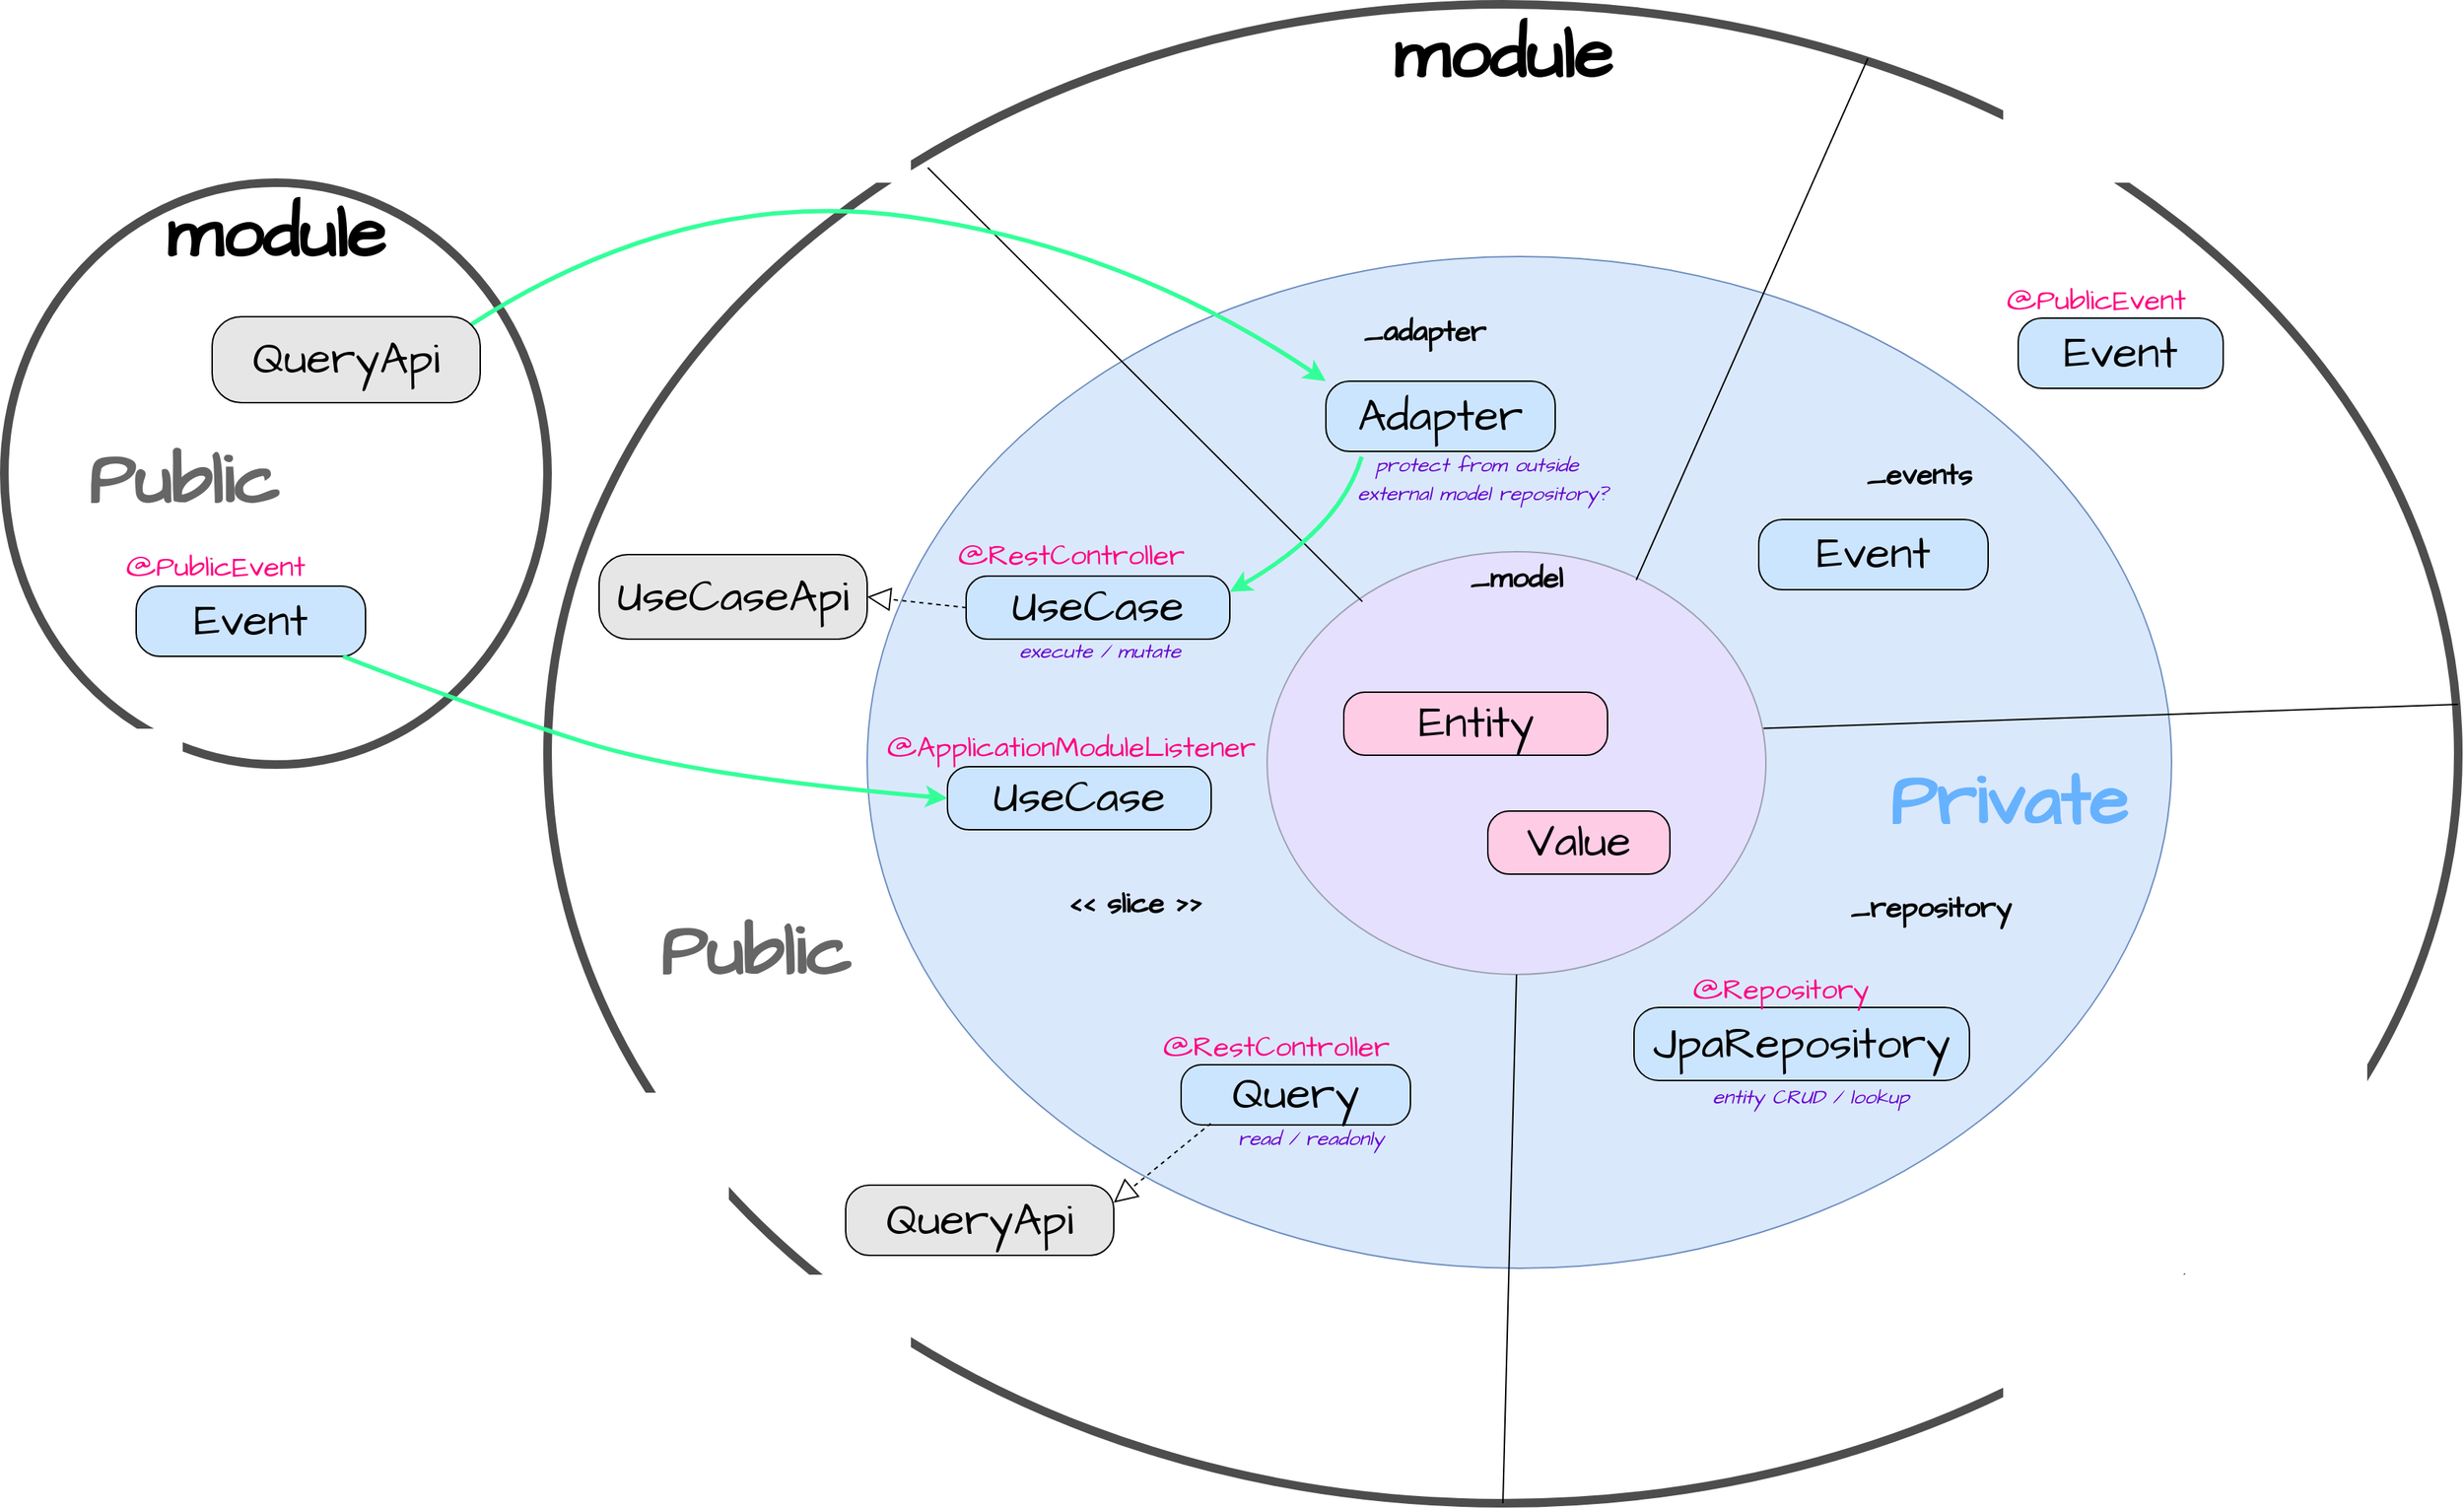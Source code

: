 <mxfile version="22.1.22" type="embed">
  <diagram name="Page-1" id="BS05QQEQ3LIuvcSA-pld">
    <mxGraphModel dx="2098" dy="1313" grid="0" gridSize="10" guides="1" tooltips="1" connect="1" arrows="1" fold="1" page="0" pageScale="1" pageWidth="850" pageHeight="1100" math="0" shadow="0">
      <root>
        <mxCell id="0" />
        <mxCell id="1" parent="0" />
        <mxCell id="50" value="&lt;font color=&quot;#000000&quot;&gt;&lt;b&gt;module&lt;/b&gt;&lt;/font&gt;" style="ellipse;whiteSpace=wrap;html=1;fillColor=none;verticalAlign=top;strokeWidth=6;fontFamily=Architects Daughter;fontSource=https%3A%2F%2Ffonts.googleapis.com%2Fcss%3Ffamily%3DArchitects%2BDaughter;fontSize=50;fontColor=#4D4D4D;strokeColor=#4D4D4D;" parent="1" vertex="1">
          <mxGeometry x="-218" y="-25" width="1333" height="1046" as="geometry" />
        </mxCell>
        <mxCell id="51" value="" style="ellipse;whiteSpace=wrap;html=1;fillColor=#dae8fc;verticalAlign=top;strokeColor=#6c8ebf;strokeWidth=1;fontFamily=Architects Daughter;fontSource=https%3A%2F%2Ffonts.googleapis.com%2Fcss%3Ffamily%3DArchitects%2BDaughter;fillStyle=solid;" parent="1" vertex="1">
          <mxGeometry x="5" y="151" width="910" height="706" as="geometry" />
        </mxCell>
        <mxCell id="52" value="&lt;b&gt;_model&lt;/b&gt;" style="ellipse;whiteSpace=wrap;html=1;verticalAlign=top;fillColor=#FFCCFF;strokeColor=#000000;opacity=30;fontSize=20;fontFamily=Architects Daughter;fontSource=https%3A%2F%2Ffonts.googleapis.com%2Fcss%3Ffamily%3DArchitects%2BDaughter;" parent="1" vertex="1">
          <mxGeometry x="284" y="357" width="348" height="295" as="geometry" />
        </mxCell>
        <mxCell id="53" value="" style="endArrow=none;html=1;rounded=0;exitX=0.74;exitY=0.067;exitDx=0;exitDy=0;exitPerimeter=0;entryX=0.691;entryY=0.036;entryDx=0;entryDy=0;entryPerimeter=0;strokeWidth=1;fontFamily=Architects Daughter;fontSource=https%3A%2F%2Ffonts.googleapis.com%2Fcss%3Ffamily%3DArchitects%2BDaughter;" parent="1" source="52" target="50" edge="1">
          <mxGeometry width="50" height="50" relative="1" as="geometry">
            <mxPoint x="826" y="469" as="sourcePoint" />
            <mxPoint x="876" y="419" as="targetPoint" />
          </mxGeometry>
        </mxCell>
        <mxCell id="54" value="" style="endArrow=none;html=1;rounded=0;exitX=0.5;exitY=1;exitDx=0;exitDy=0;entryX=0.5;entryY=1;entryDx=0;entryDy=0;strokeWidth=1;fontFamily=Architects Daughter;fontSource=https%3A%2F%2Ffonts.googleapis.com%2Fcss%3Ffamily%3DArchitects%2BDaughter;" parent="1" source="52" target="50" edge="1">
          <mxGeometry width="50" height="50" relative="1" as="geometry">
            <mxPoint x="826" y="469" as="sourcePoint" />
            <mxPoint x="876" y="419" as="targetPoint" />
          </mxGeometry>
        </mxCell>
        <mxCell id="55" value="" style="endArrow=none;html=1;rounded=0;exitX=0.191;exitY=0.118;exitDx=0;exitDy=0;entryX=0.199;entryY=0.109;entryDx=0;entryDy=0;strokeWidth=1;fontFamily=Architects Daughter;fontSource=https%3A%2F%2Ffonts.googleapis.com%2Fcss%3Ffamily%3DArchitects%2BDaughter;entryPerimeter=0;exitPerimeter=0;" parent="1" source="52" target="50" edge="1">
          <mxGeometry width="50" height="50" relative="1" as="geometry">
            <mxPoint x="826" y="469" as="sourcePoint" />
            <mxPoint x="876" y="419" as="targetPoint" />
          </mxGeometry>
        </mxCell>
        <mxCell id="56" value="_repository" style="text;html=1;align=center;verticalAlign=middle;whiteSpace=wrap;rounded=0;fontSize=20;fontStyle=1;fontFamily=Architects Daughter;fontSource=https%3A%2F%2Ffonts.googleapis.com%2Fcss%3Ffamily%3DArchitects%2BDaughter;" parent="1" vertex="1">
          <mxGeometry x="717" y="590" width="60" height="30" as="geometry" />
        </mxCell>
        <mxCell id="57" value="_adapter" style="text;html=1;align=center;verticalAlign=middle;whiteSpace=wrap;rounded=0;fontSize=20;fontStyle=1;fontFamily=Architects Daughter;fontSource=https%3A%2F%2Ffonts.googleapis.com%2Fcss%3Ffamily%3DArchitects%2BDaughter;" parent="1" vertex="1">
          <mxGeometry x="364" y="188" width="60" height="30" as="geometry" />
        </mxCell>
        <mxCell id="58" value="&lt;b style=&quot;background-color: transparent;&quot;&gt;&lt;font&gt;Private&lt;/font&gt;&lt;/b&gt;" style="rounded=0;whiteSpace=wrap;html=1;strokeColor=none;fillColor=none;fontColor=#66B2FF;fontSize=50;fontFamily=Architects Daughter;fontSource=https%3A%2F%2Ffonts.googleapis.com%2Fcss%3Ffamily%3DArchitects%2BDaughter;" parent="1" vertex="1">
          <mxGeometry x="695" y="494.87" width="213" height="75.13" as="geometry" />
        </mxCell>
        <mxCell id="59" value="&lt;b style=&quot;background-color: transparent;&quot;&gt;&lt;font&gt;Public&lt;/font&gt;&lt;/b&gt;" style="rounded=0;whiteSpace=wrap;html=1;strokeColor=none;fillColor=none;fontColor=#666666;fontSize=50;fontFamily=Architects Daughter;fontSource=https%3A%2F%2Ffonts.googleapis.com%2Fcss%3Ffamily%3DArchitects%2BDaughter;" parent="1" vertex="1">
          <mxGeometry x="-155" y="594" width="164" height="86" as="geometry" />
        </mxCell>
        <mxCell id="60" value="" style="endArrow=none;html=1;rounded=0;entryX=1;entryY=0.467;entryDx=0;entryDy=0;entryPerimeter=0;strokeWidth=1;fontFamily=Architects Daughter;fontSource=https%3A%2F%2Ffonts.googleapis.com%2Fcss%3Ffamily%3DArchitects%2BDaughter;exitX=0.995;exitY=0.418;exitDx=0;exitDy=0;exitPerimeter=0;" parent="1" source="52" target="50" edge="1">
          <mxGeometry width="50" height="50" relative="1" as="geometry">
            <mxPoint x="552" y="387" as="sourcePoint" />
            <mxPoint x="963" y="217" as="targetPoint" />
          </mxGeometry>
        </mxCell>
        <mxCell id="61" value="_events" style="text;html=1;align=center;verticalAlign=middle;whiteSpace=wrap;rounded=0;fontSize=20;fontStyle=1;fontFamily=Architects Daughter;fontSource=https%3A%2F%2Ffonts.googleapis.com%2Fcss%3Ffamily%3DArchitects%2BDaughter;" parent="1" vertex="1">
          <mxGeometry x="709" y="287.5" width="60" height="30" as="geometry" />
        </mxCell>
        <mxCell id="62" value="&lt;font style=&quot;font-size: 50px;&quot;&gt;&lt;b style=&quot;&quot;&gt;module&lt;/b&gt;&lt;/font&gt;" style="ellipse;whiteSpace=wrap;html=1;fillColor=none;verticalAlign=top;fontFamily=Architects Daughter;fontSource=https%3A%2F%2Ffonts.googleapis.com%2Fcss%3Ffamily%3DArchitects%2BDaughter;strokeWidth=6;strokeColor=#4D4D4D;" parent="1" vertex="1">
          <mxGeometry x="-597" y="99.5" width="379" height="406" as="geometry" />
        </mxCell>
        <mxCell id="63" value="" style="endArrow=classic;html=1;rounded=0;exitX=0.959;exitY=0.106;exitDx=0;exitDy=0;entryX=0;entryY=0;entryDx=0;entryDy=0;fontStyle=1;strokeWidth=3;curved=1;strokeColor=#33FF99;fontFamily=Architects Daughter;fontSource=https%3A%2F%2Ffonts.googleapis.com%2Fcss%3Ffamily%3DArchitects%2BDaughter;exitPerimeter=0;" parent="1" source="75" target="67" edge="1">
          <mxGeometry width="50" height="50" relative="1" as="geometry">
            <mxPoint x="-343.804" y="190.128" as="sourcePoint" />
            <mxPoint x="335" y="248" as="targetPoint" />
            <Array as="points">
              <mxPoint x="-122" y="102" />
              <mxPoint x="186" y="144" />
            </Array>
          </mxGeometry>
        </mxCell>
        <mxCell id="64" value="" style="endArrow=classic;html=1;rounded=0;exitX=0.156;exitY=1.075;exitDx=0;exitDy=0;fontStyle=1;strokeWidth=3;strokeColor=#33FF99;curved=1;fontFamily=Architects Daughter;fontSource=https%3A%2F%2Ffonts.googleapis.com%2Fcss%3Ffamily%3DArchitects%2BDaughter;entryX=1;entryY=0.25;entryDx=0;entryDy=0;exitPerimeter=0;" parent="1" source="67" target="71" edge="1">
          <mxGeometry width="50" height="50" relative="1" as="geometry">
            <mxPoint x="335" y="276" as="sourcePoint" />
            <mxPoint x="186.5" y="331" as="targetPoint" />
            <Array as="points">
              <mxPoint x="335" y="341" />
            </Array>
          </mxGeometry>
        </mxCell>
        <mxCell id="65" value="UseCaseApi" style="rounded=1;whiteSpace=wrap;html=1;fontFamily=Architects Daughter;fontSource=https%3A%2F%2Ffonts.googleapis.com%2Fcss%3Ffamily%3DArchitects%2BDaughter;arcSize=34;fillStyle=solid;fillColor=#E6E6E6;fontSize=31;fontStyle=0" parent="1" vertex="1">
          <mxGeometry x="-182" y="359" width="187" height="59" as="geometry" />
        </mxCell>
        <mxCell id="66" value="JpaRepository" style="rounded=1;whiteSpace=wrap;html=1;fontFamily=Architects Daughter;fontSource=https%3A%2F%2Ffonts.googleapis.com%2Fcss%3Ffamily%3DArchitects%2BDaughter;arcSize=34;fillStyle=solid;fillColor=#CCE5FF;fontSize=31;fontStyle=0" parent="1" vertex="1">
          <mxGeometry x="540" y="675" width="234" height="51" as="geometry" />
        </mxCell>
        <mxCell id="67" value="Adapter" style="rounded=1;whiteSpace=wrap;html=1;fontFamily=Architects Daughter;fontSource=https%3A%2F%2Ffonts.googleapis.com%2Fcss%3Ffamily%3DArchitects%2BDaughter;arcSize=34;fillStyle=solid;fillColor=#CCE5FF;fontSize=31;fontStyle=0" parent="1" vertex="1">
          <mxGeometry x="325" y="238" width="160" height="49" as="geometry" />
        </mxCell>
        <mxCell id="68" value="Query" style="rounded=1;whiteSpace=wrap;html=1;fontFamily=Architects Daughter;fontSource=https%3A%2F%2Ffonts.googleapis.com%2Fcss%3Ffamily%3DArchitects%2BDaughter;arcSize=34;fillStyle=solid;fillColor=#CCE5FF;fontSize=31;fontStyle=0" parent="1" vertex="1">
          <mxGeometry x="224" y="715" width="160" height="42" as="geometry" />
        </mxCell>
        <mxCell id="69" value="QueryApi" style="rounded=1;whiteSpace=wrap;html=1;fontFamily=Architects Daughter;fontSource=https%3A%2F%2Ffonts.googleapis.com%2Fcss%3Ffamily%3DArchitects%2BDaughter;arcSize=34;fillStyle=solid;fillColor=#E6E6E6;fontSize=31;fontStyle=0" parent="1" vertex="1">
          <mxGeometry x="-10" y="799" width="187" height="49" as="geometry" />
        </mxCell>
        <mxCell id="70" value="&amp;lt;&amp;lt; slice &amp;gt;&amp;gt;" style="text;html=1;align=center;verticalAlign=middle;whiteSpace=wrap;rounded=0;fontSize=20;fontStyle=1;fontFamily=Architects Daughter;fontSource=https%3A%2F%2Ffonts.googleapis.com%2Fcss%3Ffamily%3DArchitects%2BDaughter;" parent="1" vertex="1">
          <mxGeometry x="141" y="587" width="102" height="30" as="geometry" />
        </mxCell>
        <mxCell id="71" value="UseCase" style="rounded=1;whiteSpace=wrap;html=1;fontFamily=Architects Daughter;fontSource=https%3A%2F%2Ffonts.googleapis.com%2Fcss%3Ffamily%3DArchitects%2BDaughter;arcSize=34;fillStyle=solid;fillColor=#CCE5FF;fontSize=31;fontStyle=0" parent="1" vertex="1">
          <mxGeometry x="74" y="374" width="184" height="44" as="geometry" />
        </mxCell>
        <mxCell id="72" value="Event" style="rounded=1;whiteSpace=wrap;html=1;fontFamily=Architects Daughter;fontSource=https%3A%2F%2Ffonts.googleapis.com%2Fcss%3Ffamily%3DArchitects%2BDaughter;arcSize=34;fillStyle=solid;fillColor=#CCE5FF;fontSize=31;fontStyle=0" parent="1" vertex="1">
          <mxGeometry x="627" y="334.5" width="160" height="49" as="geometry" />
        </mxCell>
        <mxCell id="73" value="Event" style="rounded=1;whiteSpace=wrap;html=1;fontFamily=Architects Daughter;fontSource=https%3A%2F%2Ffonts.googleapis.com%2Fcss%3Ffamily%3DArchitects%2BDaughter;arcSize=34;fillStyle=solid;fillColor=#CCE5FF;fontSize=31;fontStyle=0" parent="1" vertex="1">
          <mxGeometry x="808" y="194" width="143" height="49" as="geometry" />
        </mxCell>
        <mxCell id="74" value="@PublicEvent" style="text;html=1;align=center;verticalAlign=middle;resizable=0;points=[];autosize=1;strokeColor=none;fillColor=none;fontSize=20;fontFamily=Architects Daughter;fontSource=https%3A%2F%2Ffonts.googleapis.com%2Fcss%3Ffamily%3DArchitects%2BDaughter;fontColor=#FF0080;" parent="1" vertex="1">
          <mxGeometry x="790" y="163" width="143" height="36" as="geometry" />
        </mxCell>
        <mxCell id="75" value="QueryApi" style="rounded=1;whiteSpace=wrap;html=1;fontFamily=Architects Daughter;fontSource=https%3A%2F%2Ffonts.googleapis.com%2Fcss%3Ffamily%3DArchitects%2BDaughter;arcSize=34;fillStyle=solid;fillColor=#E6E6E6;fontSize=31;fontStyle=0" parent="1" vertex="1">
          <mxGeometry x="-452" y="193" width="187" height="60" as="geometry" />
        </mxCell>
        <mxCell id="76" value="Event" style="rounded=1;whiteSpace=wrap;html=1;fontFamily=Architects Daughter;fontSource=https%3A%2F%2Ffonts.googleapis.com%2Fcss%3Ffamily%3DArchitects%2BDaughter;arcSize=34;fillStyle=solid;fillColor=#CCE5FF;fontSize=31;fontStyle=0" parent="1" vertex="1">
          <mxGeometry x="-505" y="381" width="160" height="49" as="geometry" />
        </mxCell>
        <mxCell id="77" value="@PublicEvent" style="text;html=1;align=center;verticalAlign=middle;resizable=0;points=[];autosize=1;strokeColor=none;fillColor=none;fontSize=20;fontFamily=Architects Daughter;fontSource=https%3A%2F%2Ffonts.googleapis.com%2Fcss%3Ffamily%3DArchitects%2BDaughter;fontColor=#FF0080;" parent="1" vertex="1">
          <mxGeometry x="-522" y="349" width="143" height="36" as="geometry" />
        </mxCell>
        <mxCell id="78" value="UseCase" style="rounded=1;whiteSpace=wrap;html=1;fontFamily=Architects Daughter;fontSource=https%3A%2F%2Ffonts.googleapis.com%2Fcss%3Ffamily%3DArchitects%2BDaughter;arcSize=34;fillStyle=solid;fillColor=#CCE5FF;fontSize=31;fontStyle=0" parent="1" vertex="1">
          <mxGeometry x="61" y="507" width="184" height="44" as="geometry" />
        </mxCell>
        <mxCell id="79" value="" style="endArrow=classic;html=1;rounded=0;entryX=0;entryY=0.5;entryDx=0;entryDy=0;fontStyle=1;strokeWidth=3;curved=1;strokeColor=#33FF99;fontFamily=Architects Daughter;fontSource=https%3A%2F%2Ffonts.googleapis.com%2Fcss%3Ffamily%3DArchitects%2BDaughter;exitX=0.902;exitY=1;exitDx=0;exitDy=0;exitPerimeter=0;" parent="1" source="76" target="78" edge="1">
          <mxGeometry width="50" height="50" relative="1" as="geometry">
            <mxPoint x="-333.804" y="200.128" as="sourcePoint" />
            <mxPoint x="345" y="258" as="targetPoint" />
            <Array as="points">
              <mxPoint x="-271" y="465" />
              <mxPoint x="-116" y="514" />
            </Array>
          </mxGeometry>
        </mxCell>
        <mxCell id="80" value="@ApplicationModuleListener" style="text;html=1;align=center;verticalAlign=middle;resizable=0;points=[];autosize=1;strokeColor=none;fillColor=none;fontSize=20;fontFamily=Architects Daughter;fontSource=https%3A%2F%2Ffonts.googleapis.com%2Fcss%3Ffamily%3DArchitects%2BDaughter;fontColor=#FF0080;" parent="1" vertex="1">
          <mxGeometry x="9" y="475" width="275" height="36" as="geometry" />
        </mxCell>
        <mxCell id="81" value="@RestController" style="text;html=1;align=center;verticalAlign=middle;resizable=0;points=[];autosize=1;strokeColor=none;fillColor=none;fontSize=20;fontFamily=Architects Daughter;fontSource=https%3A%2F%2Ffonts.googleapis.com%2Fcss%3Ffamily%3DArchitects%2BDaughter;fontColor=#FF0080;" parent="1" vertex="1">
          <mxGeometry x="58.5" y="341" width="176" height="36" as="geometry" />
        </mxCell>
        <mxCell id="82" value="@RestController" style="text;html=1;align=center;verticalAlign=middle;resizable=0;points=[];autosize=1;strokeColor=none;fillColor=none;fontSize=20;fontFamily=Architects Daughter;fontSource=https%3A%2F%2Ffonts.googleapis.com%2Fcss%3Ffamily%3DArchitects%2BDaughter;fontColor=#FF0080;" parent="1" vertex="1">
          <mxGeometry x="202" y="684" width="176" height="36" as="geometry" />
        </mxCell>
        <mxCell id="83" value="" style="edgeStyle=none;orthogonalLoop=1;jettySize=auto;html=1;rounded=0;fontFamily=Architects Daughter;fontSource=https%3A%2F%2Ffonts.googleapis.com%2Fcss%3Ffamily%3DArchitects%2BDaughter;fontSize=16;startSize=14;endArrow=block;endSize=14;sourcePerimeterSpacing=8;targetPerimeterSpacing=8;curved=1;exitX=0;exitY=0.5;exitDx=0;exitDy=0;entryX=1;entryY=0.5;entryDx=0;entryDy=0;dashed=1;endFill=0;" parent="1" source="71" target="65" edge="1">
          <mxGeometry width="140" relative="1" as="geometry">
            <mxPoint x="553" y="455" as="sourcePoint" />
            <mxPoint x="693" y="455" as="targetPoint" />
            <Array as="points" />
          </mxGeometry>
        </mxCell>
        <mxCell id="84" value="" style="edgeStyle=none;orthogonalLoop=1;jettySize=auto;html=1;rounded=0;fontFamily=Architects Daughter;fontSource=https%3A%2F%2Ffonts.googleapis.com%2Fcss%3Ffamily%3DArchitects%2BDaughter;fontSize=16;startSize=14;endArrow=block;endSize=14;sourcePerimeterSpacing=8;targetPerimeterSpacing=8;curved=1;exitX=0.129;exitY=0.976;exitDx=0;exitDy=0;entryX=1;entryY=0.25;entryDx=0;entryDy=0;dashed=1;endFill=0;exitPerimeter=0;" parent="1" source="68" target="69" edge="1">
          <mxGeometry width="140" relative="1" as="geometry">
            <mxPoint x="84" y="406" as="sourcePoint" />
            <mxPoint x="15" y="394" as="targetPoint" />
            <Array as="points" />
          </mxGeometry>
        </mxCell>
        <mxCell id="85" value="Entity" style="rounded=1;whiteSpace=wrap;html=1;fontFamily=Architects Daughter;fontSource=https%3A%2F%2Ffonts.googleapis.com%2Fcss%3Ffamily%3DArchitects%2BDaughter;arcSize=34;fillStyle=solid;fillColor=#FFCCE6;fontSize=31;fontStyle=0" parent="1" vertex="1">
          <mxGeometry x="337.5" y="455" width="184" height="44" as="geometry" />
        </mxCell>
        <mxCell id="86" value="Value" style="rounded=1;whiteSpace=wrap;html=1;fontFamily=Architects Daughter;fontSource=https%3A%2F%2Ffonts.googleapis.com%2Fcss%3Ffamily%3DArchitects%2BDaughter;arcSize=34;fillStyle=solid;fillColor=#FFCCE6;fontSize=31;fontStyle=0" parent="1" vertex="1">
          <mxGeometry x="438" y="538" width="127" height="44" as="geometry" />
        </mxCell>
        <mxCell id="87" value="&lt;b style=&quot;background-color: transparent;&quot;&gt;&lt;font&gt;Public&lt;/font&gt;&lt;/b&gt;" style="rounded=0;whiteSpace=wrap;html=1;strokeColor=none;fillColor=none;fontColor=#666666;fontSize=50;fontFamily=Architects Daughter;fontSource=https%3A%2F%2Ffonts.googleapis.com%2Fcss%3Ffamily%3DArchitects%2BDaughter;" parent="1" vertex="1">
          <mxGeometry x="-532" y="297" width="120" height="22" as="geometry" />
        </mxCell>
        <mxCell id="88" value="execute / mutate" style="text;html=1;align=center;verticalAlign=middle;resizable=0;points=[];autosize=1;strokeColor=none;fillColor=none;fontSize=14;fontFamily=Architects Daughter;fontSource=https%3A%2F%2Ffonts.googleapis.com%2Fcss%3Ffamily%3DArchitects%2BDaughter;fontColor=#6600CC;fontStyle=2" parent="1" vertex="1">
          <mxGeometry x="101" y="412" width="131" height="29" as="geometry" />
        </mxCell>
        <mxCell id="89" value="read / readonly" style="text;html=1;align=center;verticalAlign=middle;resizable=0;points=[];autosize=1;strokeColor=none;fillColor=none;fontSize=14;fontFamily=Architects Daughter;fontSource=https%3A%2F%2Ffonts.googleapis.com%2Fcss%3Ffamily%3DArchitects%2BDaughter;fontColor=#6600CC;fontStyle=2" parent="1" vertex="1">
          <mxGeometry x="254" y="752" width="120" height="29" as="geometry" />
        </mxCell>
        <mxCell id="90" value="entity CRUD / lookup" style="text;html=1;align=center;verticalAlign=middle;resizable=0;points=[];autosize=1;strokeColor=none;fillColor=none;fontSize=14;fontFamily=Architects Daughter;fontSource=https%3A%2F%2Ffonts.googleapis.com%2Fcss%3Ffamily%3DArchitects%2BDaughter;fontColor=#6600CC;fontStyle=2" parent="1" vertex="1">
          <mxGeometry x="585" y="723" width="155" height="29" as="geometry" />
        </mxCell>
        <mxCell id="91" value="protect from outside" style="text;html=1;align=center;verticalAlign=middle;resizable=0;points=[];autosize=1;strokeColor=none;fillColor=none;fontSize=14;fontFamily=Architects Daughter;fontSource=https%3A%2F%2Ffonts.googleapis.com%2Fcss%3Ffamily%3DArchitects%2BDaughter;fontColor=#6600CC;fontStyle=2" parent="1" vertex="1">
          <mxGeometry x="349.5" y="282" width="160" height="29" as="geometry" />
        </mxCell>
        <mxCell id="92" value="@Repository" style="text;html=1;align=center;verticalAlign=middle;resizable=0;points=[];autosize=1;strokeColor=none;fillColor=none;fontSize=20;fontFamily=Architects Daughter;fontSource=https%3A%2F%2Ffonts.googleapis.com%2Fcss%3Ffamily%3DArchitects%2BDaughter;fontColor=#FF0080;" parent="1" vertex="1">
          <mxGeometry x="571" y="644" width="141" height="36" as="geometry" />
        </mxCell>
        <mxCell id="93" value="external model repository?" style="text;html=1;align=center;verticalAlign=middle;resizable=0;points=[];autosize=1;strokeColor=none;fillColor=none;fontSize=14;fontFamily=Architects Daughter;fontSource=https%3A%2F%2Ffonts.googleapis.com%2Fcss%3Ffamily%3DArchitects%2BDaughter;fontColor=#6600CC;fontStyle=2" parent="1" vertex="1">
          <mxGeometry x="337" y="302" width="193" height="29" as="geometry" />
        </mxCell>
      </root>
    </mxGraphModel>
  </diagram>
</mxfile>
